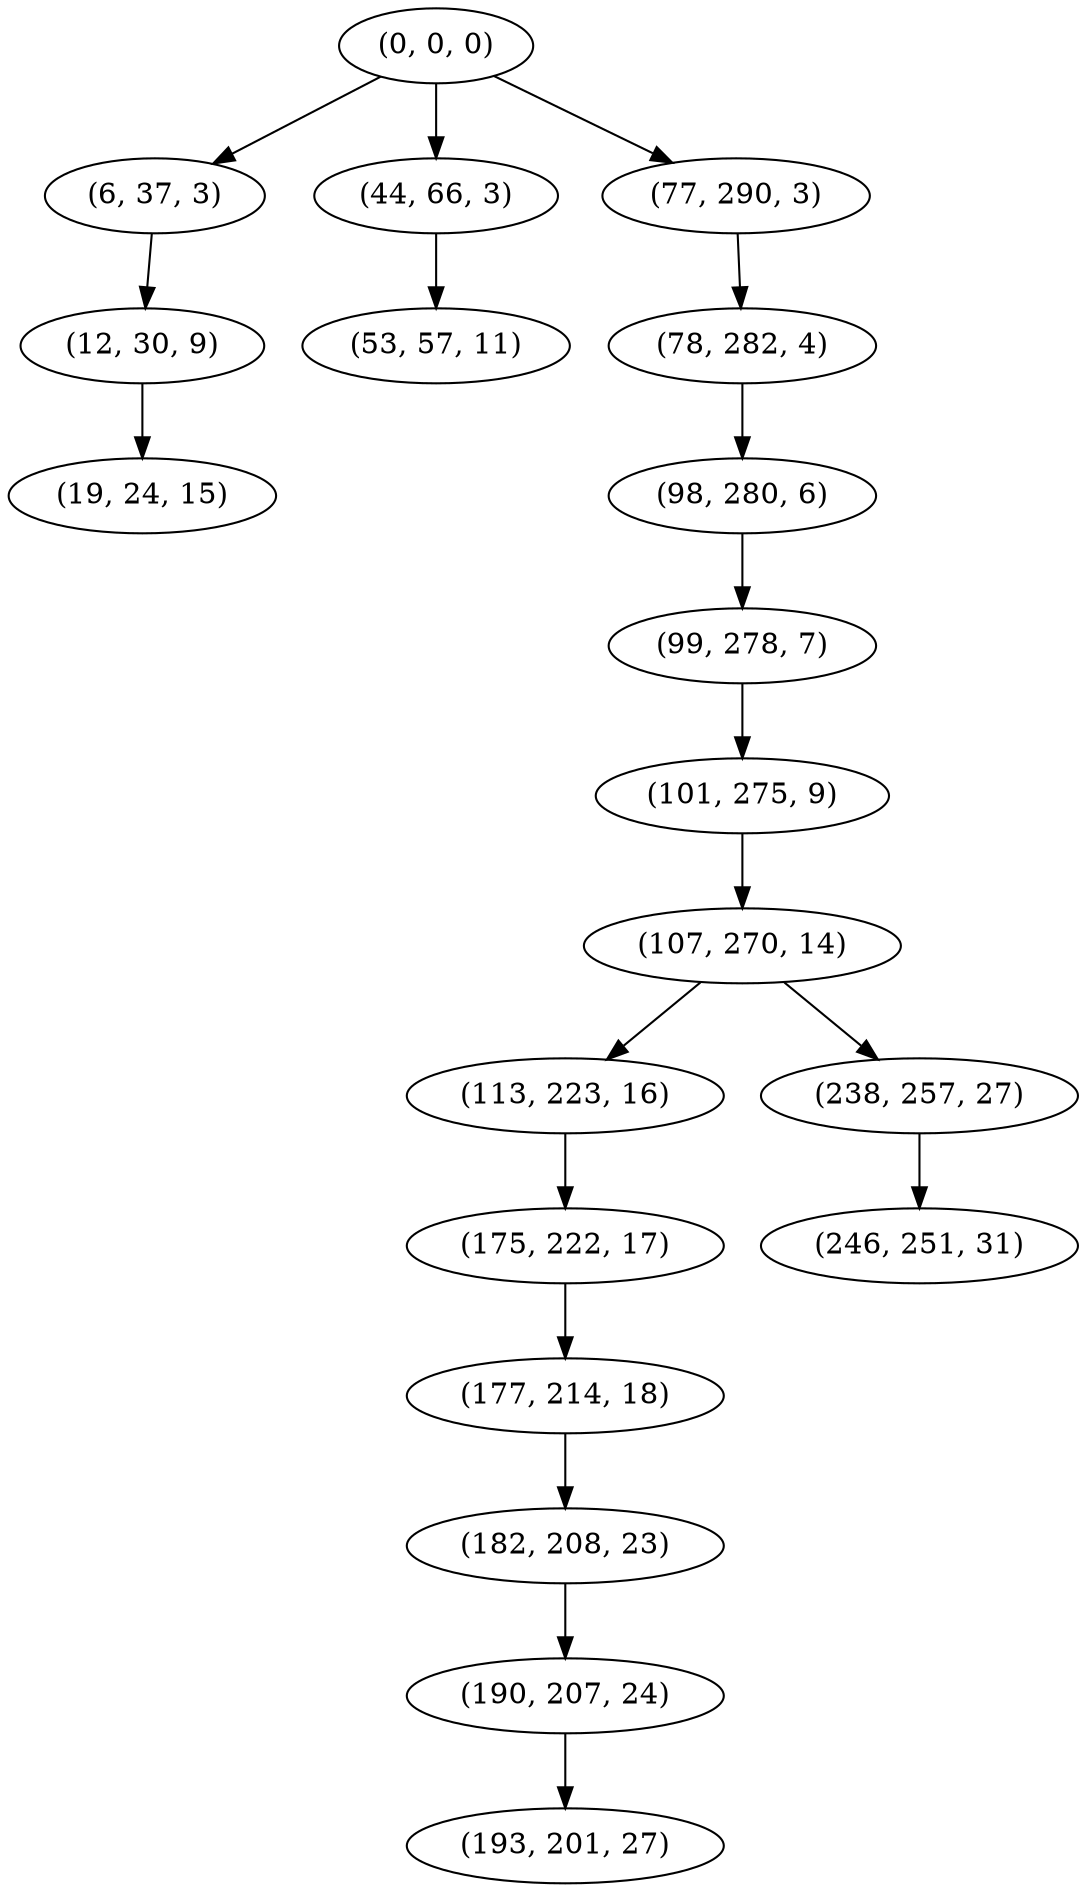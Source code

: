digraph tree {
    "(0, 0, 0)";
    "(6, 37, 3)";
    "(12, 30, 9)";
    "(19, 24, 15)";
    "(44, 66, 3)";
    "(53, 57, 11)";
    "(77, 290, 3)";
    "(78, 282, 4)";
    "(98, 280, 6)";
    "(99, 278, 7)";
    "(101, 275, 9)";
    "(107, 270, 14)";
    "(113, 223, 16)";
    "(175, 222, 17)";
    "(177, 214, 18)";
    "(182, 208, 23)";
    "(190, 207, 24)";
    "(193, 201, 27)";
    "(238, 257, 27)";
    "(246, 251, 31)";
    "(0, 0, 0)" -> "(6, 37, 3)";
    "(0, 0, 0)" -> "(44, 66, 3)";
    "(0, 0, 0)" -> "(77, 290, 3)";
    "(6, 37, 3)" -> "(12, 30, 9)";
    "(12, 30, 9)" -> "(19, 24, 15)";
    "(44, 66, 3)" -> "(53, 57, 11)";
    "(77, 290, 3)" -> "(78, 282, 4)";
    "(78, 282, 4)" -> "(98, 280, 6)";
    "(98, 280, 6)" -> "(99, 278, 7)";
    "(99, 278, 7)" -> "(101, 275, 9)";
    "(101, 275, 9)" -> "(107, 270, 14)";
    "(107, 270, 14)" -> "(113, 223, 16)";
    "(107, 270, 14)" -> "(238, 257, 27)";
    "(113, 223, 16)" -> "(175, 222, 17)";
    "(175, 222, 17)" -> "(177, 214, 18)";
    "(177, 214, 18)" -> "(182, 208, 23)";
    "(182, 208, 23)" -> "(190, 207, 24)";
    "(190, 207, 24)" -> "(193, 201, 27)";
    "(238, 257, 27)" -> "(246, 251, 31)";
}
